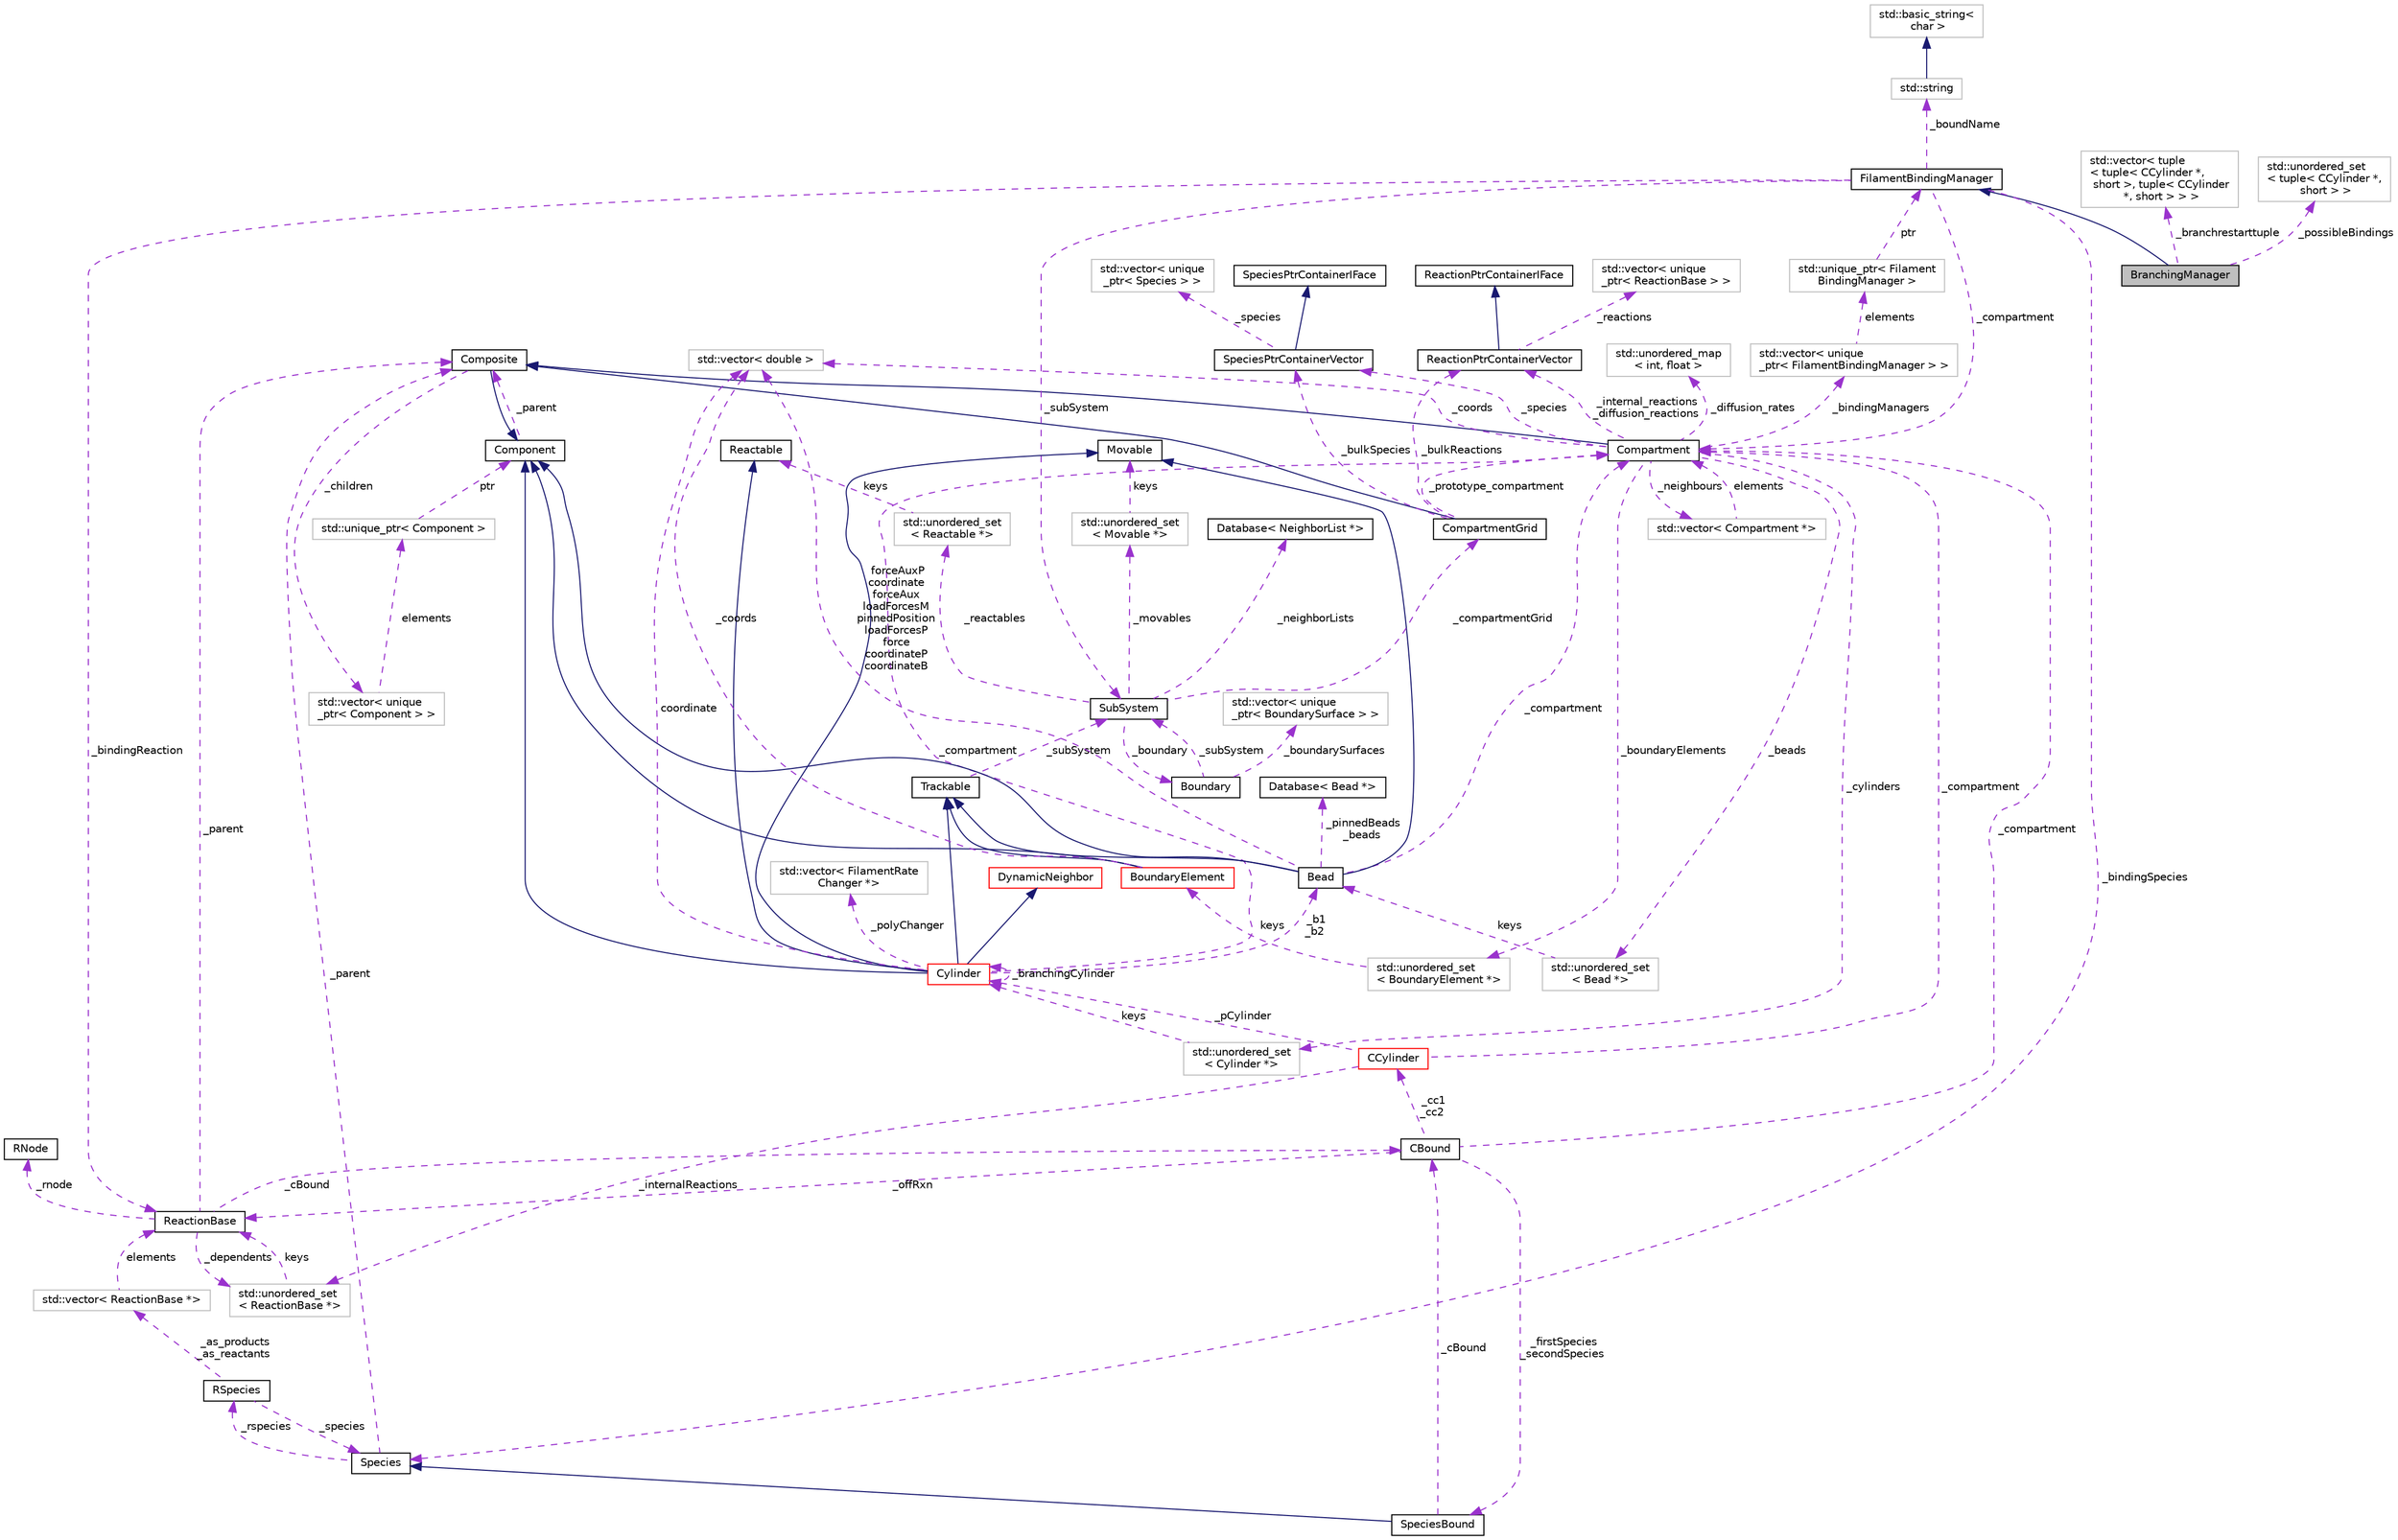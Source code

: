 digraph "BranchingManager"
{
 // INTERACTIVE_SVG=YES
  edge [fontname="Helvetica",fontsize="10",labelfontname="Helvetica",labelfontsize="10"];
  node [fontname="Helvetica",fontsize="10",shape=record];
  Node2 [label="BranchingManager",height=0.2,width=0.4,color="black", fillcolor="grey75", style="filled", fontcolor="black"];
  Node3 -> Node2 [dir="back",color="midnightblue",fontsize="10",style="solid",fontname="Helvetica"];
  Node3 [label="FilamentBindingManager",height=0.2,width=0.4,color="black", fillcolor="white", style="filled",URL="$classFilamentBindingManager.html",tooltip="To store and manage binding reactions. "];
  Node4 -> Node3 [dir="back",color="darkorchid3",fontsize="10",style="dashed",label=" _compartment" ,fontname="Helvetica"];
  Node4 [label="Compartment",height=0.2,width=0.4,color="black", fillcolor="white", style="filled",URL="$classCompartment.html",tooltip="A container or holding Species and Reactions. "];
  Node5 -> Node4 [dir="back",color="midnightblue",fontsize="10",style="solid",fontname="Helvetica"];
  Node5 [label="Composite",height=0.2,width=0.4,color="black", fillcolor="white", style="filled",URL="$classComposite.html",tooltip="The aggregating class for the Composite pattern. "];
  Node6 -> Node5 [dir="back",color="midnightblue",fontsize="10",style="solid",fontname="Helvetica"];
  Node6 [label="Component",height=0.2,width=0.4,color="black", fillcolor="white", style="filled",URL="$classComponent.html",tooltip="The base class for the Composite pattern hieararchy. "];
  Node5 -> Node6 [dir="back",color="darkorchid3",fontsize="10",style="dashed",label=" _parent" ,fontname="Helvetica"];
  Node7 -> Node5 [dir="back",color="darkorchid3",fontsize="10",style="dashed",label=" _children" ,fontname="Helvetica"];
  Node7 [label="std::vector\< unique\l_ptr\< Component \> \>",height=0.2,width=0.4,color="grey75", fillcolor="white", style="filled"];
  Node8 -> Node7 [dir="back",color="darkorchid3",fontsize="10",style="dashed",label=" elements" ,fontname="Helvetica"];
  Node8 [label="std::unique_ptr\< Component \>",height=0.2,width=0.4,color="grey75", fillcolor="white", style="filled"];
  Node6 -> Node8 [dir="back",color="darkorchid3",fontsize="10",style="dashed",label=" ptr" ,fontname="Helvetica"];
  Node9 -> Node4 [dir="back",color="darkorchid3",fontsize="10",style="dashed",label=" _beads" ,fontname="Helvetica"];
  Node9 [label="std::unordered_set\l\< Bead *\>",height=0.2,width=0.4,color="grey75", fillcolor="white", style="filled"];
  Node10 -> Node9 [dir="back",color="darkorchid3",fontsize="10",style="dashed",label=" keys" ,fontname="Helvetica"];
  Node10 [label="Bead",height=0.2,width=0.4,color="black", fillcolor="white", style="filled",URL="$classBead.html",tooltip="Represents a single coordinate between Cylinders, and holds forces needed for mechanical equilibratio..."];
  Node6 -> Node10 [dir="back",color="midnightblue",fontsize="10",style="solid",fontname="Helvetica"];
  Node11 -> Node10 [dir="back",color="midnightblue",fontsize="10",style="solid",fontname="Helvetica"];
  Node11 [label="Trackable",height=0.2,width=0.4,color="black", fillcolor="white", style="filled",URL="$classTrackable.html",tooltip="An abstract base class for a trackable object in the SubSystem. "];
  Node12 -> Node11 [dir="back",color="darkorchid3",fontsize="10",style="dashed",label=" _subSystem" ,fontname="Helvetica"];
  Node12 [label="SubSystem",height=0.2,width=0.4,color="black", fillcolor="white", style="filled",URL="$classSubSystem.html",tooltip="Manages all Movables and Reactables. "];
  Node13 -> Node12 [dir="back",color="darkorchid3",fontsize="10",style="dashed",label=" _movables" ,fontname="Helvetica"];
  Node13 [label="std::unordered_set\l\< Movable *\>",height=0.2,width=0.4,color="grey75", fillcolor="white", style="filled"];
  Node14 -> Node13 [dir="back",color="darkorchid3",fontsize="10",style="dashed",label=" keys" ,fontname="Helvetica"];
  Node14 [label="Movable",height=0.2,width=0.4,color="black", fillcolor="white", style="filled",URL="$classMovable.html",tooltip="An abstract base class for a movable element in the SubSystem. "];
  Node15 -> Node12 [dir="back",color="darkorchid3",fontsize="10",style="dashed",label=" _reactables" ,fontname="Helvetica"];
  Node15 [label="std::unordered_set\l\< Reactable *\>",height=0.2,width=0.4,color="grey75", fillcolor="white", style="filled"];
  Node16 -> Node15 [dir="back",color="darkorchid3",fontsize="10",style="dashed",label=" keys" ,fontname="Helvetica"];
  Node16 [label="Reactable",height=0.2,width=0.4,color="black", fillcolor="white", style="filled",URL="$classReactable.html",tooltip="An abstract base class for a reactable element in the SubSystem. "];
  Node17 -> Node12 [dir="back",color="darkorchid3",fontsize="10",style="dashed",label=" _boundary" ,fontname="Helvetica"];
  Node17 [label="Boundary",height=0.2,width=0.4,color="black", fillcolor="white", style="filled",URL="$classBoundary.html",tooltip="To store all BoundarySurfaces that are in the SubSystem. "];
  Node12 -> Node17 [dir="back",color="darkorchid3",fontsize="10",style="dashed",label=" _subSystem" ,fontname="Helvetica"];
  Node18 -> Node17 [dir="back",color="darkorchid3",fontsize="10",style="dashed",label=" _boundarySurfaces" ,fontname="Helvetica"];
  Node18 [label="std::vector\< unique\l_ptr\< BoundarySurface \> \>",height=0.2,width=0.4,color="grey75", fillcolor="white", style="filled"];
  Node27 -> Node12 [dir="back",color="darkorchid3",fontsize="10",style="dashed",label=" _compartmentGrid" ,fontname="Helvetica"];
  Node27 [label="CompartmentGrid",height=0.2,width=0.4,color="black", fillcolor="white", style="filled",URL="$classCompartmentGrid.html",tooltip="A simple n-dimensional grid of Compartment objects. "];
  Node5 -> Node27 [dir="back",color="midnightblue",fontsize="10",style="solid",fontname="Helvetica"];
  Node4 -> Node27 [dir="back",color="darkorchid3",fontsize="10",style="dashed",label=" _prototype_compartment" ,fontname="Helvetica"];
  Node28 -> Node27 [dir="back",color="darkorchid3",fontsize="10",style="dashed",label=" _bulkReactions" ,fontname="Helvetica"];
  Node28 [label="ReactionPtrContainerVector",height=0.2,width=0.4,color="black", fillcolor="white", style="filled",URL="$classReactionPtrContainerVector.html",tooltip="A concrete class implementing the ReactionPtrContainerIFace, using vector<unique_ptr<ReactionBase>> a..."];
  Node29 -> Node28 [dir="back",color="midnightblue",fontsize="10",style="solid",fontname="Helvetica"];
  Node29 [label="ReactionPtrContainerIFace",height=0.2,width=0.4,color="black", fillcolor="white", style="filled",URL="$classReactionPtrContainerIFace.html",tooltip="An abstract interface for a container of pointers to reaction objects. "];
  Node30 -> Node28 [dir="back",color="darkorchid3",fontsize="10",style="dashed",label=" _reactions" ,fontname="Helvetica"];
  Node30 [label="std::vector\< unique\l_ptr\< ReactionBase \> \>",height=0.2,width=0.4,color="grey75", fillcolor="white", style="filled"];
  Node74 -> Node27 [dir="back",color="darkorchid3",fontsize="10",style="dashed",label=" _bulkSpecies" ,fontname="Helvetica"];
  Node74 [label="SpeciesPtrContainerVector",height=0.2,width=0.4,color="black", fillcolor="white", style="filled",URL="$classSpeciesPtrContainerVector.html",tooltip="A concrete class implementing the SpeciesPtrContainerIFace, using vector<unique_ptr<Species>> as the ..."];
  Node75 -> Node74 [dir="back",color="midnightblue",fontsize="10",style="solid",fontname="Helvetica"];
  Node75 [label="SpeciesPtrContainerIFace",height=0.2,width=0.4,color="black", fillcolor="white", style="filled",URL="$classSpeciesPtrContainerIFace.html",tooltip="An abstract interface for a container of pointers to Species objects. "];
  Node76 -> Node74 [dir="back",color="darkorchid3",fontsize="10",style="dashed",label=" _species" ,fontname="Helvetica"];
  Node76 [label="std::vector\< unique\l_ptr\< Species \> \>",height=0.2,width=0.4,color="grey75", fillcolor="white", style="filled"];
  Node78 -> Node12 [dir="back",color="darkorchid3",fontsize="10",style="dashed",label=" _neighborLists" ,fontname="Helvetica"];
  Node78 [label="Database\< NeighborList *\>",height=0.2,width=0.4,color="black", fillcolor="white", style="filled",URL="$classDatabase.html"];
  Node14 -> Node10 [dir="back",color="midnightblue",fontsize="10",style="solid",fontname="Helvetica"];
  Node4 -> Node10 [dir="back",color="darkorchid3",fontsize="10",style="dashed",label=" _compartment" ,fontname="Helvetica"];
  Node79 -> Node10 [dir="back",color="darkorchid3",fontsize="10",style="dashed",label=" _pinnedBeads\n_beads" ,fontname="Helvetica"];
  Node79 [label="Database\< Bead *\>",height=0.2,width=0.4,color="black", fillcolor="white", style="filled",URL="$classDatabase.html"];
  Node26 -> Node10 [dir="back",color="darkorchid3",fontsize="10",style="dashed",label=" forceAuxP\ncoordinate\nforceAux\nloadForcesM\npinnedPosition\nloadForcesP\nforce\ncoordinateP\ncoordinateB" ,fontname="Helvetica"];
  Node26 [label="std::vector\< double \>",height=0.2,width=0.4,color="grey75", fillcolor="white", style="filled"];
  Node80 -> Node4 [dir="back",color="darkorchid3",fontsize="10",style="dashed",label=" _neighbours" ,fontname="Helvetica"];
  Node80 [label="std::vector\< Compartment *\>",height=0.2,width=0.4,color="grey75", fillcolor="white", style="filled"];
  Node4 -> Node80 [dir="back",color="darkorchid3",fontsize="10",style="dashed",label=" elements" ,fontname="Helvetica"];
  Node81 -> Node4 [dir="back",color="darkorchid3",fontsize="10",style="dashed",label=" _cylinders" ,fontname="Helvetica"];
  Node81 [label="std::unordered_set\l\< Cylinder *\>",height=0.2,width=0.4,color="grey75", fillcolor="white", style="filled"];
  Node47 -> Node81 [dir="back",color="darkorchid3",fontsize="10",style="dashed",label=" keys" ,fontname="Helvetica"];
  Node47 [label="Cylinder",height=0.2,width=0.4,color="red", fillcolor="white", style="filled",URL="$classCylinder.html",tooltip="A container to store a MCylinder and CCylinder. "];
  Node6 -> Node47 [dir="back",color="midnightblue",fontsize="10",style="solid",fontname="Helvetica"];
  Node11 -> Node47 [dir="back",color="midnightblue",fontsize="10",style="solid",fontname="Helvetica"];
  Node14 -> Node47 [dir="back",color="midnightblue",fontsize="10",style="solid",fontname="Helvetica"];
  Node16 -> Node47 [dir="back",color="midnightblue",fontsize="10",style="solid",fontname="Helvetica"];
  Node48 -> Node47 [dir="back",color="midnightblue",fontsize="10",style="solid",fontname="Helvetica"];
  Node48 [label="DynamicNeighbor",height=0.2,width=0.4,color="red", fillcolor="white", style="filled",URL="$classDynamicNeighbor.html",tooltip="An abstract base class for any element that can be added or removed from a NeighborList dynamically a..."];
  Node47 -> Node47 [dir="back",color="darkorchid3",fontsize="10",style="dashed",label=" _branchingCylinder" ,fontname="Helvetica"];
  Node49 -> Node47 [dir="back",color="darkorchid3",fontsize="10",style="dashed",label=" _polyChanger" ,fontname="Helvetica"];
  Node49 [label="std::vector\< FilamentRate\lChanger *\>",height=0.2,width=0.4,color="grey75", fillcolor="white", style="filled"];
  Node10 -> Node47 [dir="back",color="darkorchid3",fontsize="10",style="dashed",label=" _b1\n_b2" ,fontname="Helvetica"];
  Node4 -> Node47 [dir="back",color="darkorchid3",fontsize="10",style="dashed",label=" _compartment" ,fontname="Helvetica"];
  Node26 -> Node47 [dir="back",color="darkorchid3",fontsize="10",style="dashed",label=" coordinate" ,fontname="Helvetica"];
  Node82 -> Node4 [dir="back",color="darkorchid3",fontsize="10",style="dashed",label=" _boundaryElements" ,fontname="Helvetica"];
  Node82 [label="std::unordered_set\l\< BoundaryElement *\>",height=0.2,width=0.4,color="grey75", fillcolor="white", style="filled"];
  Node23 -> Node82 [dir="back",color="darkorchid3",fontsize="10",style="dashed",label=" keys" ,fontname="Helvetica"];
  Node23 [label="BoundaryElement",height=0.2,width=0.4,color="red", fillcolor="white", style="filled",URL="$classBoundaryElement.html",tooltip="Represents an element of a BoundarySurface. "];
  Node6 -> Node23 [dir="back",color="midnightblue",fontsize="10",style="solid",fontname="Helvetica"];
  Node11 -> Node23 [dir="back",color="midnightblue",fontsize="10",style="solid",fontname="Helvetica"];
  Node26 -> Node23 [dir="back",color="darkorchid3",fontsize="10",style="dashed",label=" _coords" ,fontname="Helvetica"];
  Node28 -> Node4 [dir="back",color="darkorchid3",fontsize="10",style="dashed",label=" _internal_reactions\n_diffusion_reactions" ,fontname="Helvetica"];
  Node83 -> Node4 [dir="back",color="darkorchid3",fontsize="10",style="dashed",label=" _diffusion_rates" ,fontname="Helvetica"];
  Node83 [label="std::unordered_map\l\< int, float \>",height=0.2,width=0.4,color="grey75", fillcolor="white", style="filled"];
  Node26 -> Node4 [dir="back",color="darkorchid3",fontsize="10",style="dashed",label=" _coords" ,fontname="Helvetica"];
  Node84 -> Node4 [dir="back",color="darkorchid3",fontsize="10",style="dashed",label=" _bindingManagers" ,fontname="Helvetica"];
  Node84 [label="std::vector\< unique\l_ptr\< FilamentBindingManager \> \>",height=0.2,width=0.4,color="grey75", fillcolor="white", style="filled"];
  Node85 -> Node84 [dir="back",color="darkorchid3",fontsize="10",style="dashed",label=" elements" ,fontname="Helvetica"];
  Node85 [label="std::unique_ptr\< Filament\lBindingManager \>",height=0.2,width=0.4,color="grey75", fillcolor="white", style="filled"];
  Node3 -> Node85 [dir="back",color="darkorchid3",fontsize="10",style="dashed",label=" ptr" ,fontname="Helvetica"];
  Node74 -> Node4 [dir="back",color="darkorchid3",fontsize="10",style="dashed",label=" _species" ,fontname="Helvetica"];
  Node61 -> Node3 [dir="back",color="darkorchid3",fontsize="10",style="dashed",label=" _boundName" ,fontname="Helvetica"];
  Node61 [label="std::string",height=0.2,width=0.4,color="grey75", fillcolor="white", style="filled",tooltip="STL class. "];
  Node62 -> Node61 [dir="back",color="midnightblue",fontsize="10",style="solid",fontname="Helvetica"];
  Node62 [label="std::basic_string\<\l char \>",height=0.2,width=0.4,color="grey75", fillcolor="white", style="filled",tooltip="STL class. "];
  Node12 -> Node3 [dir="back",color="darkorchid3",fontsize="10",style="dashed",label=" _subSystem" ,fontname="Helvetica"];
  Node32 -> Node3 [dir="back",color="darkorchid3",fontsize="10",style="dashed",label=" _bindingReaction" ,fontname="Helvetica"];
  Node32 [label="ReactionBase",height=0.2,width=0.4,color="black", fillcolor="white", style="filled",URL="$classReactionBase.html",tooltip="Represents an abstract interface for simple chemical reactions of the form A + B -> C..."];
  Node5 -> Node32 [dir="back",color="darkorchid3",fontsize="10",style="dashed",label=" _parent" ,fontname="Helvetica"];
  Node33 -> Node32 [dir="back",color="darkorchid3",fontsize="10",style="dashed",label=" _dependents" ,fontname="Helvetica"];
  Node33 [label="std::unordered_set\l\< ReactionBase *\>",height=0.2,width=0.4,color="grey75", fillcolor="white", style="filled"];
  Node32 -> Node33 [dir="back",color="darkorchid3",fontsize="10",style="dashed",label=" keys" ,fontname="Helvetica"];
  Node34 -> Node32 [dir="back",color="darkorchid3",fontsize="10",style="dashed",label=" _cBound" ,fontname="Helvetica"];
  Node34 [label="CBound",height=0.2,width=0.4,color="black", fillcolor="white", style="filled",URL="$classCBound.html",tooltip="Represents a chemical object that is bound to a Filament. "];
  Node35 -> Node34 [dir="back",color="darkorchid3",fontsize="10",style="dashed",label=" _cc1\n_cc2" ,fontname="Helvetica"];
  Node35 [label="CCylinder",height=0.2,width=0.4,color="red", fillcolor="white", style="filled",URL="$classCCylinder.html",tooltip="Holds all CMonomers and Reactions associated with it. "];
  Node47 -> Node35 [dir="back",color="darkorchid3",fontsize="10",style="dashed",label=" _pCylinder" ,fontname="Helvetica"];
  Node4 -> Node35 [dir="back",color="darkorchid3",fontsize="10",style="dashed",label=" _compartment" ,fontname="Helvetica"];
  Node33 -> Node35 [dir="back",color="darkorchid3",fontsize="10",style="dashed",label=" _internalReactions" ,fontname="Helvetica"];
  Node4 -> Node34 [dir="back",color="darkorchid3",fontsize="10",style="dashed",label=" _compartment" ,fontname="Helvetica"];
  Node46 -> Node34 [dir="back",color="darkorchid3",fontsize="10",style="dashed",label=" _firstSpecies\n_secondSpecies" ,fontname="Helvetica"];
  Node46 [label="SpeciesBound",height=0.2,width=0.4,color="black", fillcolor="white", style="filled",URL="$classSpeciesBound.html",tooltip="Used for species that can be bound to a Filament. "];
  Node43 -> Node46 [dir="back",color="midnightblue",fontsize="10",style="solid",fontname="Helvetica"];
  Node43 [label="Species",height=0.2,width=0.4,color="black", fillcolor="white", style="filled",URL="$classSpecies.html",tooltip="Represents chemical molecules, tracks their copy number and can be used in Reactions. "];
  Node44 -> Node43 [dir="back",color="darkorchid3",fontsize="10",style="dashed",label=" _rspecies" ,fontname="Helvetica"];
  Node44 [label="RSpecies",height=0.2,width=0.4,color="black", fillcolor="white", style="filled",URL="$classRSpecies.html",tooltip="Represents the reactive aspect of chemical molecules. "];
  Node45 -> Node44 [dir="back",color="darkorchid3",fontsize="10",style="dashed",label=" _as_products\n_as_reactants" ,fontname="Helvetica"];
  Node45 [label="std::vector\< ReactionBase *\>",height=0.2,width=0.4,color="grey75", fillcolor="white", style="filled"];
  Node32 -> Node45 [dir="back",color="darkorchid3",fontsize="10",style="dashed",label=" elements" ,fontname="Helvetica"];
  Node43 -> Node44 [dir="back",color="darkorchid3",fontsize="10",style="dashed",label=" _species" ,fontname="Helvetica"];
  Node5 -> Node43 [dir="back",color="darkorchid3",fontsize="10",style="dashed",label=" _parent" ,fontname="Helvetica"];
  Node34 -> Node46 [dir="back",color="darkorchid3",fontsize="10",style="dashed",label=" _cBound" ,fontname="Helvetica"];
  Node32 -> Node34 [dir="back",color="darkorchid3",fontsize="10",style="dashed",label=" _offRxn" ,fontname="Helvetica"];
  Node73 -> Node32 [dir="back",color="darkorchid3",fontsize="10",style="dashed",label=" _rnode" ,fontname="Helvetica"];
  Node73 [label="RNode",height=0.2,width=0.4,color="black", fillcolor="white", style="filled",URL="$classRNode.html",tooltip="This is an abstract base class for classes that need to be associated with the given Reaction object..."];
  Node43 -> Node3 [dir="back",color="darkorchid3",fontsize="10",style="dashed",label=" _bindingSpecies" ,fontname="Helvetica"];
  Node86 -> Node2 [dir="back",color="darkorchid3",fontsize="10",style="dashed",label=" _possibleBindings" ,fontname="Helvetica"];
  Node86 [label="std::unordered_set\l\< tuple\< CCylinder *,\l short \> \>",height=0.2,width=0.4,color="grey75", fillcolor="white", style="filled"];
  Node87 -> Node2 [dir="back",color="darkorchid3",fontsize="10",style="dashed",label=" _branchrestarttuple" ,fontname="Helvetica"];
  Node87 [label="std::vector\< tuple\l\< tuple\< CCylinder *,\l short \>, tuple\< CCylinder\l *, short \> \> \>",height=0.2,width=0.4,color="grey75", fillcolor="white", style="filled"];
}
